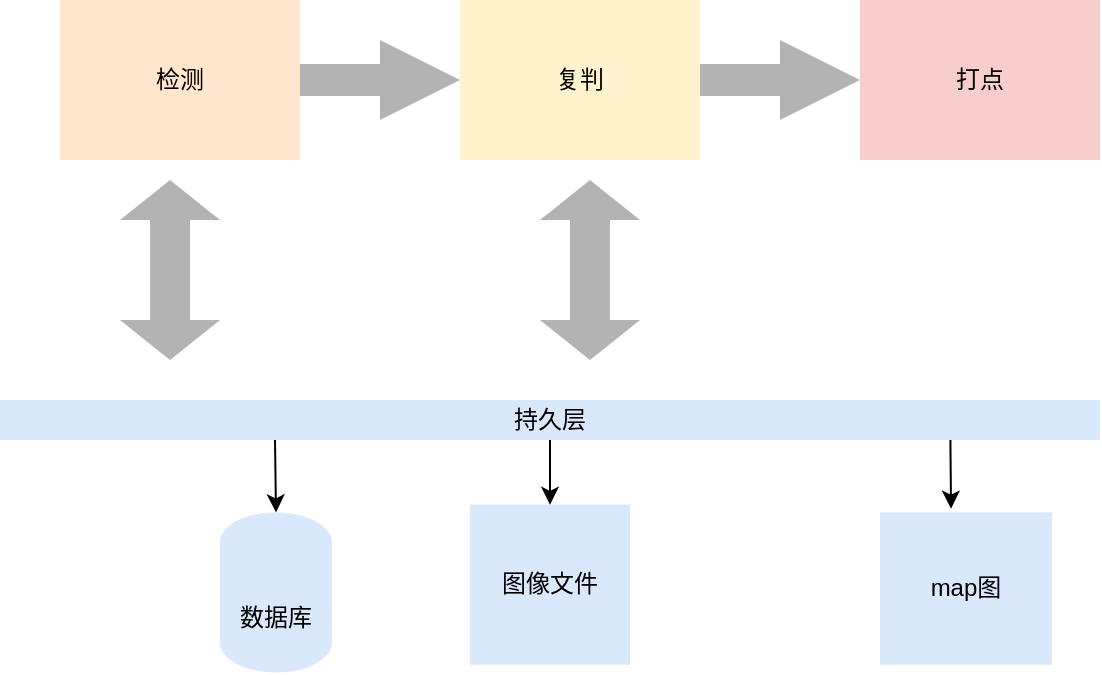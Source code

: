 <mxfile version="20.8.20" type="github" pages="2">
  <diagram name="第 1 页" id="p8ck5x74KDtnNAqTxpPJ">
    <mxGraphModel dx="1387" dy="796" grid="1" gridSize="10" guides="1" tooltips="1" connect="1" arrows="1" fold="1" page="1" pageScale="1" pageWidth="827" pageHeight="1169" math="0" shadow="0">
      <root>
        <mxCell id="0" />
        <mxCell id="1" parent="0" />
        <mxCell id="og7DTZFmnV0VFqazqApT-1" value="检测" style="rounded=0;whiteSpace=wrap;html=1;fillColor=#ffe6cc;strokeColor=none;" vertex="1" parent="1">
          <mxGeometry x="80" y="120" width="120" height="80" as="geometry" />
        </mxCell>
        <mxCell id="og7DTZFmnV0VFqazqApT-2" value="复判" style="rounded=0;whiteSpace=wrap;html=1;fillColor=#fff2cc;strokeColor=none;" vertex="1" parent="1">
          <mxGeometry x="280" y="120" width="120" height="80" as="geometry" />
        </mxCell>
        <mxCell id="og7DTZFmnV0VFqazqApT-3" value="打点" style="rounded=0;whiteSpace=wrap;html=1;fillColor=#f8cecc;strokeColor=none;" vertex="1" parent="1">
          <mxGeometry x="480" y="120" width="120" height="80" as="geometry" />
        </mxCell>
        <mxCell id="og7DTZFmnV0VFqazqApT-4" value="" style="html=1;shadow=0;dashed=0;align=center;verticalAlign=middle;shape=mxgraph.arrows2.arrow;dy=0.6;dx=40;notch=0;strokeColor=none;fillColor=#B3B3B3;" vertex="1" parent="1">
          <mxGeometry x="200" y="140" width="80" height="40" as="geometry" />
        </mxCell>
        <mxCell id="og7DTZFmnV0VFqazqApT-5" value="" style="html=1;shadow=0;dashed=0;align=center;verticalAlign=middle;shape=mxgraph.arrows2.arrow;dy=0.6;dx=40;notch=0;strokeColor=none;fillColor=#B3B3B3;" vertex="1" parent="1">
          <mxGeometry x="400" y="140" width="80" height="40" as="geometry" />
        </mxCell>
        <mxCell id="og7DTZFmnV0VFqazqApT-6" value="数据库" style="shape=cylinder3;whiteSpace=wrap;html=1;boundedLbl=1;backgroundOutline=1;size=15;fillColor=#dae8fc;strokeColor=none;" vertex="1" parent="1">
          <mxGeometry x="160" y="376.19" width="56" height="80" as="geometry" />
        </mxCell>
        <mxCell id="og7DTZFmnV0VFqazqApT-10" value="图像文件" style="whiteSpace=wrap;html=1;aspect=fixed;fillColor=#dae8fc;strokeColor=none;" vertex="1" parent="1">
          <mxGeometry x="285" y="372.38" width="80" height="80" as="geometry" />
        </mxCell>
        <mxCell id="og7DTZFmnV0VFqazqApT-14" style="edgeStyle=none;rounded=0;orthogonalLoop=1;jettySize=auto;html=1;exitX=0.25;exitY=1;exitDx=0;exitDy=0;entryX=0.5;entryY=0;entryDx=0;entryDy=0;entryPerimeter=0;fillColor=#dae8fc;strokeColor=default;" edge="1" parent="1" source="og7DTZFmnV0VFqazqApT-12" target="og7DTZFmnV0VFqazqApT-6">
          <mxGeometry relative="1" as="geometry" />
        </mxCell>
        <mxCell id="og7DTZFmnV0VFqazqApT-15" style="edgeStyle=none;rounded=0;orthogonalLoop=1;jettySize=auto;html=1;exitX=0.5;exitY=1;exitDx=0;exitDy=0;entryX=0.5;entryY=0;entryDx=0;entryDy=0;fillColor=#dae8fc;strokeColor=default;" edge="1" parent="1" source="og7DTZFmnV0VFqazqApT-12" target="og7DTZFmnV0VFqazqApT-10">
          <mxGeometry relative="1" as="geometry" />
        </mxCell>
        <mxCell id="og7DTZFmnV0VFqazqApT-21" style="edgeStyle=none;rounded=0;orthogonalLoop=1;jettySize=auto;html=1;exitX=0.864;exitY=1;exitDx=0;exitDy=0;entryX=0.413;entryY=-0.024;entryDx=0;entryDy=0;exitPerimeter=0;entryPerimeter=0;fillColor=#dae8fc;strokeColor=default;" edge="1" parent="1" source="og7DTZFmnV0VFqazqApT-12" target="og7DTZFmnV0VFqazqApT-19">
          <mxGeometry relative="1" as="geometry" />
        </mxCell>
        <mxCell id="og7DTZFmnV0VFqazqApT-12" value="持久层" style="rounded=0;whiteSpace=wrap;html=1;fillColor=#dae8fc;strokeColor=none;" vertex="1" parent="1">
          <mxGeometry x="50" y="320" width="550" height="20" as="geometry" />
        </mxCell>
        <mxCell id="og7DTZFmnV0VFqazqApT-18" value="" style="html=1;shadow=0;dashed=0;align=center;verticalAlign=middle;shape=mxgraph.arrows2.twoWayArrow;dy=0.6;dx=20;fillColor=#B3B3B3;rotation=90;strokeColor=none;" vertex="1" parent="1">
          <mxGeometry x="300" y="230" width="90" height="50" as="geometry" />
        </mxCell>
        <mxCell id="og7DTZFmnV0VFqazqApT-19" value="map图" style="whiteSpace=wrap;html=1;aspect=fixed;fillColor=#dae8fc;strokeColor=none;" vertex="1" parent="1">
          <mxGeometry x="490" y="376.19" width="86" height="76.19" as="geometry" />
        </mxCell>
        <mxCell id="og7DTZFmnV0VFqazqApT-23" value="" style="html=1;shadow=0;dashed=0;align=center;verticalAlign=middle;shape=mxgraph.arrows2.twoWayArrow;dy=0.6;dx=20;fillColor=#B3B3B3;rotation=90;strokeColor=none;" vertex="1" parent="1">
          <mxGeometry x="90" y="230" width="90" height="50" as="geometry" />
        </mxCell>
      </root>
    </mxGraphModel>
  </diagram>
  <diagram id="rQnYQ0IVWUdhG4f8yzSH" name="第 2 页">
    <mxGraphModel dx="2214" dy="796" grid="1" gridSize="10" guides="1" tooltips="1" connect="1" arrows="1" fold="1" page="1" pageScale="1" pageWidth="827" pageHeight="1169" math="0" shadow="0">
      <root>
        <mxCell id="0" />
        <mxCell id="1" parent="0" />
        <mxCell id="qw0dFXDPhThTfiMplLx7-1" value="" style="ellipse;whiteSpace=wrap;html=1;aspect=fixed;fillColor=#B3B3B3;strokeColor=none;align=left;" vertex="1" parent="1">
          <mxGeometry x="120" y="100" width="525" height="525" as="geometry" />
        </mxCell>
        <mxCell id="qw0dFXDPhThTfiMplLx7-2" value="" style="shape=table;startSize=0;container=1;collapsible=0;childLayout=tableLayout;fontSize=16;fillColor=none;align=left;" vertex="1" parent="1">
          <mxGeometry x="100" y="80" width="570" height="560" as="geometry" />
        </mxCell>
        <mxCell id="qw0dFXDPhThTfiMplLx7-3" value="" style="shape=tableRow;horizontal=0;startSize=0;swimlaneHead=0;swimlaneBody=0;strokeColor=inherit;top=0;left=0;bottom=0;right=0;collapsible=0;dropTarget=0;fillColor=none;points=[[0,0.5],[1,0.5]];portConstraint=eastwest;fontSize=16;align=left;" vertex="1" parent="qw0dFXDPhThTfiMplLx7-2">
          <mxGeometry width="570" height="80" as="geometry" />
        </mxCell>
        <mxCell id="qw0dFXDPhThTfiMplLx7-59" value="1" style="shape=partialRectangle;html=1;whiteSpace=wrap;connectable=0;strokeColor=inherit;overflow=hidden;fillColor=none;top=0;left=0;bottom=0;right=0;pointerEvents=1;fontSize=16;align=left;" vertex="1" parent="qw0dFXDPhThTfiMplLx7-3">
          <mxGeometry width="95" height="80" as="geometry">
            <mxRectangle width="95" height="80" as="alternateBounds" />
          </mxGeometry>
        </mxCell>
        <mxCell id="qw0dFXDPhThTfiMplLx7-4" value="14" style="shape=partialRectangle;html=1;whiteSpace=wrap;connectable=0;strokeColor=inherit;overflow=hidden;fillColor=none;top=0;left=0;bottom=0;right=0;pointerEvents=1;fontSize=16;align=left;" vertex="1" parent="qw0dFXDPhThTfiMplLx7-3">
          <mxGeometry x="95" width="95" height="80" as="geometry">
            <mxRectangle width="95" height="80" as="alternateBounds" />
          </mxGeometry>
        </mxCell>
        <mxCell id="qw0dFXDPhThTfiMplLx7-5" value="15" style="shape=partialRectangle;html=1;whiteSpace=wrap;connectable=0;strokeColor=inherit;overflow=hidden;fillColor=none;top=0;left=0;bottom=0;right=0;pointerEvents=1;fontSize=16;align=left;" vertex="1" parent="qw0dFXDPhThTfiMplLx7-3">
          <mxGeometry x="190" width="95" height="80" as="geometry">
            <mxRectangle width="95" height="80" as="alternateBounds" />
          </mxGeometry>
        </mxCell>
        <mxCell id="qw0dFXDPhThTfiMplLx7-6" value="28" style="shape=partialRectangle;html=1;whiteSpace=wrap;connectable=0;strokeColor=inherit;overflow=hidden;fillColor=none;top=0;left=0;bottom=0;right=0;pointerEvents=1;fontSize=16;align=left;" vertex="1" parent="qw0dFXDPhThTfiMplLx7-3">
          <mxGeometry x="285" width="95" height="80" as="geometry">
            <mxRectangle width="95" height="80" as="alternateBounds" />
          </mxGeometry>
        </mxCell>
        <mxCell id="qw0dFXDPhThTfiMplLx7-45" value="29" style="shape=partialRectangle;html=1;whiteSpace=wrap;connectable=0;strokeColor=inherit;overflow=hidden;fillColor=none;top=0;left=0;bottom=0;right=0;pointerEvents=1;fontSize=16;align=left;" vertex="1" parent="qw0dFXDPhThTfiMplLx7-3">
          <mxGeometry x="380" width="95" height="80" as="geometry">
            <mxRectangle width="95" height="80" as="alternateBounds" />
          </mxGeometry>
        </mxCell>
        <mxCell id="qw0dFXDPhThTfiMplLx7-52" value="42" style="shape=partialRectangle;html=1;whiteSpace=wrap;connectable=0;strokeColor=inherit;overflow=hidden;fillColor=none;top=0;left=0;bottom=0;right=0;pointerEvents=1;fontSize=16;align=left;" vertex="1" parent="qw0dFXDPhThTfiMplLx7-3">
          <mxGeometry x="475" width="95" height="80" as="geometry">
            <mxRectangle width="95" height="80" as="alternateBounds" />
          </mxGeometry>
        </mxCell>
        <mxCell id="qw0dFXDPhThTfiMplLx7-7" value="" style="shape=tableRow;horizontal=0;startSize=0;swimlaneHead=0;swimlaneBody=0;strokeColor=inherit;top=0;left=0;bottom=0;right=0;collapsible=0;dropTarget=0;fillColor=none;points=[[0,0.5],[1,0.5]];portConstraint=eastwest;fontSize=16;align=left;" vertex="1" parent="qw0dFXDPhThTfiMplLx7-2">
          <mxGeometry y="80" width="570" height="81" as="geometry" />
        </mxCell>
        <mxCell id="qw0dFXDPhThTfiMplLx7-60" value="2" style="shape=partialRectangle;html=1;whiteSpace=wrap;connectable=0;strokeColor=inherit;overflow=hidden;fillColor=none;top=0;left=0;bottom=0;right=0;pointerEvents=1;fontSize=16;align=left;" vertex="1" parent="qw0dFXDPhThTfiMplLx7-7">
          <mxGeometry width="95" height="81" as="geometry">
            <mxRectangle width="95" height="81" as="alternateBounds" />
          </mxGeometry>
        </mxCell>
        <mxCell id="qw0dFXDPhThTfiMplLx7-8" value="13" style="shape=partialRectangle;html=1;whiteSpace=wrap;connectable=0;strokeColor=inherit;overflow=hidden;fillColor=none;top=0;left=0;bottom=0;right=0;pointerEvents=1;fontSize=16;align=left;" vertex="1" parent="qw0dFXDPhThTfiMplLx7-7">
          <mxGeometry x="95" width="95" height="81" as="geometry">
            <mxRectangle width="95" height="81" as="alternateBounds" />
          </mxGeometry>
        </mxCell>
        <mxCell id="qw0dFXDPhThTfiMplLx7-9" value="16" style="shape=partialRectangle;html=1;whiteSpace=wrap;connectable=0;strokeColor=inherit;overflow=hidden;fillColor=none;top=0;left=0;bottom=0;right=0;pointerEvents=1;fontSize=16;align=left;" vertex="1" parent="qw0dFXDPhThTfiMplLx7-7">
          <mxGeometry x="190" width="95" height="81" as="geometry">
            <mxRectangle width="95" height="81" as="alternateBounds" />
          </mxGeometry>
        </mxCell>
        <mxCell id="qw0dFXDPhThTfiMplLx7-10" value="27" style="shape=partialRectangle;html=1;whiteSpace=wrap;connectable=0;strokeColor=inherit;overflow=hidden;fillColor=none;top=0;left=0;bottom=0;right=0;pointerEvents=1;fontSize=16;align=left;" vertex="1" parent="qw0dFXDPhThTfiMplLx7-7">
          <mxGeometry x="285" width="95" height="81" as="geometry">
            <mxRectangle width="95" height="81" as="alternateBounds" />
          </mxGeometry>
        </mxCell>
        <mxCell id="qw0dFXDPhThTfiMplLx7-46" value="30" style="shape=partialRectangle;html=1;whiteSpace=wrap;connectable=0;strokeColor=inherit;overflow=hidden;fillColor=none;top=0;left=0;bottom=0;right=0;pointerEvents=1;fontSize=16;align=left;" vertex="1" parent="qw0dFXDPhThTfiMplLx7-7">
          <mxGeometry x="380" width="95" height="81" as="geometry">
            <mxRectangle width="95" height="81" as="alternateBounds" />
          </mxGeometry>
        </mxCell>
        <mxCell id="qw0dFXDPhThTfiMplLx7-53" value="41" style="shape=partialRectangle;html=1;whiteSpace=wrap;connectable=0;strokeColor=inherit;overflow=hidden;fillColor=none;top=0;left=0;bottom=0;right=0;pointerEvents=1;fontSize=16;align=left;" vertex="1" parent="qw0dFXDPhThTfiMplLx7-7">
          <mxGeometry x="475" width="95" height="81" as="geometry">
            <mxRectangle width="95" height="81" as="alternateBounds" />
          </mxGeometry>
        </mxCell>
        <mxCell id="qw0dFXDPhThTfiMplLx7-11" value="" style="shape=tableRow;horizontal=0;startSize=0;swimlaneHead=0;swimlaneBody=0;strokeColor=inherit;top=0;left=0;bottom=0;right=0;collapsible=0;dropTarget=0;fillColor=none;points=[[0,0.5],[1,0.5]];portConstraint=eastwest;fontSize=16;align=left;" vertex="1" parent="qw0dFXDPhThTfiMplLx7-2">
          <mxGeometry y="161" width="570" height="80" as="geometry" />
        </mxCell>
        <mxCell id="qw0dFXDPhThTfiMplLx7-61" value="3" style="shape=partialRectangle;html=1;whiteSpace=wrap;connectable=0;strokeColor=inherit;overflow=hidden;fillColor=none;top=0;left=0;bottom=0;right=0;pointerEvents=1;fontSize=16;align=left;" vertex="1" parent="qw0dFXDPhThTfiMplLx7-11">
          <mxGeometry width="95" height="80" as="geometry">
            <mxRectangle width="95" height="80" as="alternateBounds" />
          </mxGeometry>
        </mxCell>
        <mxCell id="qw0dFXDPhThTfiMplLx7-12" value="12" style="shape=partialRectangle;html=1;whiteSpace=wrap;connectable=0;strokeColor=inherit;overflow=hidden;fillColor=none;top=0;left=0;bottom=0;right=0;pointerEvents=1;fontSize=16;align=left;" vertex="1" parent="qw0dFXDPhThTfiMplLx7-11">
          <mxGeometry x="95" width="95" height="80" as="geometry">
            <mxRectangle width="95" height="80" as="alternateBounds" />
          </mxGeometry>
        </mxCell>
        <mxCell id="qw0dFXDPhThTfiMplLx7-13" value="17" style="shape=partialRectangle;html=1;whiteSpace=wrap;connectable=0;strokeColor=inherit;overflow=hidden;fillColor=none;top=0;left=0;bottom=0;right=0;pointerEvents=1;fontSize=16;align=left;" vertex="1" parent="qw0dFXDPhThTfiMplLx7-11">
          <mxGeometry x="190" width="95" height="80" as="geometry">
            <mxRectangle width="95" height="80" as="alternateBounds" />
          </mxGeometry>
        </mxCell>
        <mxCell id="qw0dFXDPhThTfiMplLx7-14" value="26" style="shape=partialRectangle;html=1;whiteSpace=wrap;connectable=0;strokeColor=inherit;overflow=hidden;fillColor=none;top=0;left=0;bottom=0;right=0;pointerEvents=1;fontSize=16;align=left;" vertex="1" parent="qw0dFXDPhThTfiMplLx7-11">
          <mxGeometry x="285" width="95" height="80" as="geometry">
            <mxRectangle width="95" height="80" as="alternateBounds" />
          </mxGeometry>
        </mxCell>
        <mxCell id="qw0dFXDPhThTfiMplLx7-47" value="31" style="shape=partialRectangle;html=1;whiteSpace=wrap;connectable=0;strokeColor=inherit;overflow=hidden;fillColor=none;top=0;left=0;bottom=0;right=0;pointerEvents=1;fontSize=16;align=left;" vertex="1" parent="qw0dFXDPhThTfiMplLx7-11">
          <mxGeometry x="380" width="95" height="80" as="geometry">
            <mxRectangle width="95" height="80" as="alternateBounds" />
          </mxGeometry>
        </mxCell>
        <mxCell id="qw0dFXDPhThTfiMplLx7-54" value="40" style="shape=partialRectangle;html=1;whiteSpace=wrap;connectable=0;strokeColor=inherit;overflow=hidden;fillColor=none;top=0;left=0;bottom=0;right=0;pointerEvents=1;fontSize=16;align=left;" vertex="1" parent="qw0dFXDPhThTfiMplLx7-11">
          <mxGeometry x="475" width="95" height="80" as="geometry">
            <mxRectangle width="95" height="80" as="alternateBounds" />
          </mxGeometry>
        </mxCell>
        <mxCell id="qw0dFXDPhThTfiMplLx7-29" style="shape=tableRow;horizontal=0;startSize=0;swimlaneHead=0;swimlaneBody=0;strokeColor=inherit;top=0;left=0;bottom=0;right=0;collapsible=0;dropTarget=0;fillColor=none;points=[[0,0.5],[1,0.5]];portConstraint=eastwest;fontSize=16;align=left;" vertex="1" parent="qw0dFXDPhThTfiMplLx7-2">
          <mxGeometry y="241" width="570" height="78" as="geometry" />
        </mxCell>
        <mxCell id="qw0dFXDPhThTfiMplLx7-62" value="4" style="shape=partialRectangle;html=1;whiteSpace=wrap;connectable=0;strokeColor=inherit;overflow=hidden;fillColor=none;top=0;left=0;bottom=0;right=0;pointerEvents=1;fontSize=16;align=left;" vertex="1" parent="qw0dFXDPhThTfiMplLx7-29">
          <mxGeometry width="95" height="78" as="geometry">
            <mxRectangle width="95" height="78" as="alternateBounds" />
          </mxGeometry>
        </mxCell>
        <mxCell id="qw0dFXDPhThTfiMplLx7-30" value="11" style="shape=partialRectangle;html=1;whiteSpace=wrap;connectable=0;strokeColor=inherit;overflow=hidden;fillColor=none;top=0;left=0;bottom=0;right=0;pointerEvents=1;fontSize=16;align=left;" vertex="1" parent="qw0dFXDPhThTfiMplLx7-29">
          <mxGeometry x="95" width="95" height="78" as="geometry">
            <mxRectangle width="95" height="78" as="alternateBounds" />
          </mxGeometry>
        </mxCell>
        <mxCell id="qw0dFXDPhThTfiMplLx7-31" value="18" style="shape=partialRectangle;html=1;whiteSpace=wrap;connectable=0;strokeColor=inherit;overflow=hidden;fillColor=none;top=0;left=0;bottom=0;right=0;pointerEvents=1;fontSize=16;align=left;" vertex="1" parent="qw0dFXDPhThTfiMplLx7-29">
          <mxGeometry x="190" width="95" height="78" as="geometry">
            <mxRectangle width="95" height="78" as="alternateBounds" />
          </mxGeometry>
        </mxCell>
        <mxCell id="qw0dFXDPhThTfiMplLx7-32" value="25" style="shape=partialRectangle;html=1;whiteSpace=wrap;connectable=0;strokeColor=inherit;overflow=hidden;fillColor=none;top=0;left=0;bottom=0;right=0;pointerEvents=1;fontSize=16;align=left;" vertex="1" parent="qw0dFXDPhThTfiMplLx7-29">
          <mxGeometry x="285" width="95" height="78" as="geometry">
            <mxRectangle width="95" height="78" as="alternateBounds" />
          </mxGeometry>
        </mxCell>
        <mxCell id="qw0dFXDPhThTfiMplLx7-48" value="32" style="shape=partialRectangle;html=1;whiteSpace=wrap;connectable=0;strokeColor=inherit;overflow=hidden;fillColor=none;top=0;left=0;bottom=0;right=0;pointerEvents=1;fontSize=16;align=left;" vertex="1" parent="qw0dFXDPhThTfiMplLx7-29">
          <mxGeometry x="380" width="95" height="78" as="geometry">
            <mxRectangle width="95" height="78" as="alternateBounds" />
          </mxGeometry>
        </mxCell>
        <mxCell id="qw0dFXDPhThTfiMplLx7-55" value="39" style="shape=partialRectangle;html=1;whiteSpace=wrap;connectable=0;strokeColor=inherit;overflow=hidden;fillColor=none;top=0;left=0;bottom=0;right=0;pointerEvents=1;fontSize=16;align=left;" vertex="1" parent="qw0dFXDPhThTfiMplLx7-29">
          <mxGeometry x="475" width="95" height="78" as="geometry">
            <mxRectangle width="95" height="78" as="alternateBounds" />
          </mxGeometry>
        </mxCell>
        <mxCell id="qw0dFXDPhThTfiMplLx7-33" style="shape=tableRow;horizontal=0;startSize=0;swimlaneHead=0;swimlaneBody=0;strokeColor=inherit;top=0;left=0;bottom=0;right=0;collapsible=0;dropTarget=0;fillColor=none;points=[[0,0.5],[1,0.5]];portConstraint=eastwest;fontSize=16;align=left;" vertex="1" parent="qw0dFXDPhThTfiMplLx7-2">
          <mxGeometry y="319" width="570" height="80" as="geometry" />
        </mxCell>
        <mxCell id="qw0dFXDPhThTfiMplLx7-63" value="5" style="shape=partialRectangle;html=1;whiteSpace=wrap;connectable=0;strokeColor=inherit;overflow=hidden;fillColor=none;top=0;left=0;bottom=0;right=0;pointerEvents=1;fontSize=16;align=left;" vertex="1" parent="qw0dFXDPhThTfiMplLx7-33">
          <mxGeometry width="95" height="80" as="geometry">
            <mxRectangle width="95" height="80" as="alternateBounds" />
          </mxGeometry>
        </mxCell>
        <mxCell id="qw0dFXDPhThTfiMplLx7-34" value="10" style="shape=partialRectangle;html=1;whiteSpace=wrap;connectable=0;strokeColor=inherit;overflow=hidden;fillColor=none;top=0;left=0;bottom=0;right=0;pointerEvents=1;fontSize=16;align=left;" vertex="1" parent="qw0dFXDPhThTfiMplLx7-33">
          <mxGeometry x="95" width="95" height="80" as="geometry">
            <mxRectangle width="95" height="80" as="alternateBounds" />
          </mxGeometry>
        </mxCell>
        <mxCell id="qw0dFXDPhThTfiMplLx7-35" value="19" style="shape=partialRectangle;html=1;whiteSpace=wrap;connectable=0;strokeColor=inherit;overflow=hidden;fillColor=none;top=0;left=0;bottom=0;right=0;pointerEvents=1;fontSize=16;align=left;" vertex="1" parent="qw0dFXDPhThTfiMplLx7-33">
          <mxGeometry x="190" width="95" height="80" as="geometry">
            <mxRectangle width="95" height="80" as="alternateBounds" />
          </mxGeometry>
        </mxCell>
        <mxCell id="qw0dFXDPhThTfiMplLx7-36" value="24" style="shape=partialRectangle;html=1;whiteSpace=wrap;connectable=0;strokeColor=inherit;overflow=hidden;fillColor=none;top=0;left=0;bottom=0;right=0;pointerEvents=1;fontSize=16;align=left;" vertex="1" parent="qw0dFXDPhThTfiMplLx7-33">
          <mxGeometry x="285" width="95" height="80" as="geometry">
            <mxRectangle width="95" height="80" as="alternateBounds" />
          </mxGeometry>
        </mxCell>
        <mxCell id="qw0dFXDPhThTfiMplLx7-49" value="33" style="shape=partialRectangle;html=1;whiteSpace=wrap;connectable=0;strokeColor=inherit;overflow=hidden;fillColor=none;top=0;left=0;bottom=0;right=0;pointerEvents=1;fontSize=16;align=left;" vertex="1" parent="qw0dFXDPhThTfiMplLx7-33">
          <mxGeometry x="380" width="95" height="80" as="geometry">
            <mxRectangle width="95" height="80" as="alternateBounds" />
          </mxGeometry>
        </mxCell>
        <mxCell id="qw0dFXDPhThTfiMplLx7-56" value="38" style="shape=partialRectangle;html=1;whiteSpace=wrap;connectable=0;strokeColor=inherit;overflow=hidden;fillColor=none;top=0;left=0;bottom=0;right=0;pointerEvents=1;fontSize=16;align=left;" vertex="1" parent="qw0dFXDPhThTfiMplLx7-33">
          <mxGeometry x="475" width="95" height="80" as="geometry">
            <mxRectangle width="95" height="80" as="alternateBounds" />
          </mxGeometry>
        </mxCell>
        <mxCell id="qw0dFXDPhThTfiMplLx7-37" style="shape=tableRow;horizontal=0;startSize=0;swimlaneHead=0;swimlaneBody=0;strokeColor=inherit;top=0;left=0;bottom=0;right=0;collapsible=0;dropTarget=0;fillColor=none;points=[[0,0.5],[1,0.5]];portConstraint=eastwest;fontSize=16;align=left;" vertex="1" parent="qw0dFXDPhThTfiMplLx7-2">
          <mxGeometry y="399" width="570" height="81" as="geometry" />
        </mxCell>
        <mxCell id="qw0dFXDPhThTfiMplLx7-64" value="6" style="shape=partialRectangle;html=1;whiteSpace=wrap;connectable=0;strokeColor=inherit;overflow=hidden;fillColor=none;top=0;left=0;bottom=0;right=0;pointerEvents=1;fontSize=16;align=left;" vertex="1" parent="qw0dFXDPhThTfiMplLx7-37">
          <mxGeometry width="95" height="81" as="geometry">
            <mxRectangle width="95" height="81" as="alternateBounds" />
          </mxGeometry>
        </mxCell>
        <mxCell id="qw0dFXDPhThTfiMplLx7-38" value="9" style="shape=partialRectangle;html=1;whiteSpace=wrap;connectable=0;strokeColor=inherit;overflow=hidden;fillColor=none;top=0;left=0;bottom=0;right=0;pointerEvents=1;fontSize=16;align=left;" vertex="1" parent="qw0dFXDPhThTfiMplLx7-37">
          <mxGeometry x="95" width="95" height="81" as="geometry">
            <mxRectangle width="95" height="81" as="alternateBounds" />
          </mxGeometry>
        </mxCell>
        <mxCell id="qw0dFXDPhThTfiMplLx7-39" value="20" style="shape=partialRectangle;html=1;whiteSpace=wrap;connectable=0;strokeColor=inherit;overflow=hidden;fillColor=none;top=0;left=0;bottom=0;right=0;pointerEvents=1;fontSize=16;align=left;" vertex="1" parent="qw0dFXDPhThTfiMplLx7-37">
          <mxGeometry x="190" width="95" height="81" as="geometry">
            <mxRectangle width="95" height="81" as="alternateBounds" />
          </mxGeometry>
        </mxCell>
        <mxCell id="qw0dFXDPhThTfiMplLx7-40" value="23" style="shape=partialRectangle;html=1;whiteSpace=wrap;connectable=0;strokeColor=inherit;overflow=hidden;fillColor=none;top=0;left=0;bottom=0;right=0;pointerEvents=1;fontSize=16;align=left;" vertex="1" parent="qw0dFXDPhThTfiMplLx7-37">
          <mxGeometry x="285" width="95" height="81" as="geometry">
            <mxRectangle width="95" height="81" as="alternateBounds" />
          </mxGeometry>
        </mxCell>
        <mxCell id="qw0dFXDPhThTfiMplLx7-50" value="34" style="shape=partialRectangle;html=1;whiteSpace=wrap;connectable=0;strokeColor=inherit;overflow=hidden;fillColor=none;top=0;left=0;bottom=0;right=0;pointerEvents=1;fontSize=16;align=left;" vertex="1" parent="qw0dFXDPhThTfiMplLx7-37">
          <mxGeometry x="380" width="95" height="81" as="geometry">
            <mxRectangle width="95" height="81" as="alternateBounds" />
          </mxGeometry>
        </mxCell>
        <mxCell id="qw0dFXDPhThTfiMplLx7-57" value="37" style="shape=partialRectangle;html=1;whiteSpace=wrap;connectable=0;strokeColor=inherit;overflow=hidden;fillColor=none;top=0;left=0;bottom=0;right=0;pointerEvents=1;fontSize=16;align=left;" vertex="1" parent="qw0dFXDPhThTfiMplLx7-37">
          <mxGeometry x="475" width="95" height="81" as="geometry">
            <mxRectangle width="95" height="81" as="alternateBounds" />
          </mxGeometry>
        </mxCell>
        <mxCell id="qw0dFXDPhThTfiMplLx7-41" style="shape=tableRow;horizontal=0;startSize=0;swimlaneHead=0;swimlaneBody=0;strokeColor=inherit;top=0;left=0;bottom=0;right=0;collapsible=0;dropTarget=0;fillColor=none;points=[[0,0.5],[1,0.5]];portConstraint=eastwest;fontSize=16;align=left;" vertex="1" parent="qw0dFXDPhThTfiMplLx7-2">
          <mxGeometry y="480" width="570" height="80" as="geometry" />
        </mxCell>
        <mxCell id="qw0dFXDPhThTfiMplLx7-65" value="7" style="shape=partialRectangle;html=1;whiteSpace=wrap;connectable=0;strokeColor=inherit;overflow=hidden;fillColor=none;top=0;left=0;bottom=0;right=0;pointerEvents=1;fontSize=16;align=left;" vertex="1" parent="qw0dFXDPhThTfiMplLx7-41">
          <mxGeometry width="95" height="80" as="geometry">
            <mxRectangle width="95" height="80" as="alternateBounds" />
          </mxGeometry>
        </mxCell>
        <mxCell id="qw0dFXDPhThTfiMplLx7-42" value="8" style="shape=partialRectangle;html=1;whiteSpace=wrap;connectable=0;strokeColor=inherit;overflow=hidden;fillColor=none;top=0;left=0;bottom=0;right=0;pointerEvents=1;fontSize=16;align=left;" vertex="1" parent="qw0dFXDPhThTfiMplLx7-41">
          <mxGeometry x="95" width="95" height="80" as="geometry">
            <mxRectangle width="95" height="80" as="alternateBounds" />
          </mxGeometry>
        </mxCell>
        <mxCell id="qw0dFXDPhThTfiMplLx7-43" value="21" style="shape=partialRectangle;html=1;whiteSpace=wrap;connectable=0;strokeColor=inherit;overflow=hidden;fillColor=none;top=0;left=0;bottom=0;right=0;pointerEvents=1;fontSize=16;align=left;" vertex="1" parent="qw0dFXDPhThTfiMplLx7-41">
          <mxGeometry x="190" width="95" height="80" as="geometry">
            <mxRectangle width="95" height="80" as="alternateBounds" />
          </mxGeometry>
        </mxCell>
        <mxCell id="qw0dFXDPhThTfiMplLx7-44" value="22" style="shape=partialRectangle;html=1;whiteSpace=wrap;connectable=0;strokeColor=inherit;overflow=hidden;fillColor=none;top=0;left=0;bottom=0;right=0;pointerEvents=1;fontSize=16;align=left;" vertex="1" parent="qw0dFXDPhThTfiMplLx7-41">
          <mxGeometry x="285" width="95" height="80" as="geometry">
            <mxRectangle width="95" height="80" as="alternateBounds" />
          </mxGeometry>
        </mxCell>
        <mxCell id="qw0dFXDPhThTfiMplLx7-51" value="35" style="shape=partialRectangle;html=1;whiteSpace=wrap;connectable=0;strokeColor=inherit;overflow=hidden;fillColor=none;top=0;left=0;bottom=0;right=0;pointerEvents=1;fontSize=16;align=left;" vertex="1" parent="qw0dFXDPhThTfiMplLx7-41">
          <mxGeometry x="380" width="95" height="80" as="geometry">
            <mxRectangle width="95" height="80" as="alternateBounds" />
          </mxGeometry>
        </mxCell>
        <mxCell id="qw0dFXDPhThTfiMplLx7-58" value="36" style="shape=partialRectangle;html=1;whiteSpace=wrap;connectable=0;strokeColor=inherit;overflow=hidden;fillColor=none;top=0;left=0;bottom=0;right=0;pointerEvents=1;fontSize=16;align=left;" vertex="1" parent="qw0dFXDPhThTfiMplLx7-41">
          <mxGeometry x="475" width="95" height="80" as="geometry">
            <mxRectangle width="95" height="80" as="alternateBounds" />
          </mxGeometry>
        </mxCell>
        <mxCell id="qw0dFXDPhThTfiMplLx7-68" value="Fixed length Image&lt;br&gt;1：FrameID" style="rounded=0;whiteSpace=wrap;html=1;fillColor=#D5E8D4;strokeColor=none;" vertex="1" parent="1">
          <mxGeometry x="-40" y="95" width="120" height="60" as="geometry" />
        </mxCell>
        <mxCell id="qw0dFXDPhThTfiMplLx7-69" value="" style="shape=curlyBracket;whiteSpace=wrap;html=1;rounded=1;labelPosition=left;verticalLabelPosition=middle;align=right;verticalAlign=middle;fillColor=#D5E8D4;" vertex="1" parent="1">
          <mxGeometry x="80" y="80" width="20" height="90" as="geometry" />
        </mxCell>
        <mxCell id="qw0dFXDPhThTfiMplLx7-71" value="Overlap" style="rounded=0;whiteSpace=wrap;html=1;fillColor=#fff2cc;strokeColor=#d6b656;align=left;" vertex="1" parent="1">
          <mxGeometry x="100" y="160" width="570" height="10" as="geometry" />
        </mxCell>
        <mxCell id="qw0dFXDPhThTfiMplLx7-72" value="Overlap" style="rounded=0;whiteSpace=wrap;html=1;fillColor=#fff2cc;strokeColor=#d6b656;align=left;" vertex="1" parent="1">
          <mxGeometry x="100" y="240" width="570" height="10" as="geometry" />
        </mxCell>
        <mxCell id="qw0dFXDPhThTfiMplLx7-73" value="Overlap" style="rounded=0;whiteSpace=wrap;html=1;fillColor=#fff2cc;strokeColor=#d6b656;align=left;" vertex="1" parent="1">
          <mxGeometry x="100" y="320" width="570" height="10" as="geometry" />
        </mxCell>
        <mxCell id="qw0dFXDPhThTfiMplLx7-74" value="Overlap" style="rounded=0;whiteSpace=wrap;html=1;fillColor=#fff2cc;strokeColor=#d6b656;align=left;" vertex="1" parent="1">
          <mxGeometry x="100" y="400" width="570" height="10" as="geometry" />
        </mxCell>
        <mxCell id="qw0dFXDPhThTfiMplLx7-75" value="Overlap" style="rounded=0;whiteSpace=wrap;html=1;fillColor=#fff2cc;strokeColor=#d6b656;align=left;" vertex="1" parent="1">
          <mxGeometry x="100" y="480" width="570" height="10" as="geometry" />
        </mxCell>
        <mxCell id="qw0dFXDPhThTfiMplLx7-76" value="Overlap" style="rounded=0;whiteSpace=wrap;html=1;fillColor=#fff2cc;strokeColor=#d6b656;align=left;" vertex="1" parent="1">
          <mxGeometry x="100" y="560" width="570" height="10" as="geometry" />
        </mxCell>
        <mxCell id="qw0dFXDPhThTfiMplLx7-79" value="overlap" style="rounded=0;whiteSpace=wrap;html=1;fillColor=#D5E8D4;rotation=90;" vertex="1" parent="1">
          <mxGeometry x="-90" y="355" width="560" height="10" as="geometry" />
        </mxCell>
        <mxCell id="qw0dFXDPhThTfiMplLx7-80" value="overlap" style="rounded=0;whiteSpace=wrap;html=1;fillColor=#D5E8D4;rotation=90;" vertex="1" parent="1">
          <mxGeometry x="10" y="355" width="560" height="10" as="geometry" />
        </mxCell>
        <mxCell id="qw0dFXDPhThTfiMplLx7-81" value="overlap" style="rounded=0;whiteSpace=wrap;html=1;fillColor=#D5E8D4;rotation=90;" vertex="1" parent="1">
          <mxGeometry x="100" y="355" width="560" height="10" as="geometry" />
        </mxCell>
        <mxCell id="qw0dFXDPhThTfiMplLx7-82" value="overlap" style="rounded=0;whiteSpace=wrap;html=1;fillColor=#D5E8D4;rotation=90;" vertex="1" parent="1">
          <mxGeometry x="200" y="355" width="560" height="10" as="geometry" />
        </mxCell>
        <mxCell id="qw0dFXDPhThTfiMplLx7-83" value="overlap" style="rounded=0;whiteSpace=wrap;html=1;fillColor=#D5E8D4;rotation=90;" vertex="1" parent="1">
          <mxGeometry x="290" y="355" width="560" height="10" as="geometry" />
        </mxCell>
        <mxCell id="qw0dFXDPhThTfiMplLx7-85" value="" style="html=1;shadow=0;dashed=0;align=center;verticalAlign=middle;shape=mxgraph.arrows2.arrow;dy=0.6;dx=40;direction=south;notch=0;fillColor=#D5E8D4;fontColor=none;noLabel=1;strokeColor=none;" vertex="1" parent="1">
          <mxGeometry x="120" y="650" width="50" height="70" as="geometry" />
        </mxCell>
        <mxCell id="qw0dFXDPhThTfiMplLx7-86" value="" style="html=1;shadow=0;dashed=0;align=center;verticalAlign=middle;shape=mxgraph.arrows2.arrow;dy=0.6;dx=40;direction=north;notch=0;fillColor=#D5E8D4;fontColor=none;noLabel=1;strokeColor=none;" vertex="1" parent="1">
          <mxGeometry x="210" y="650" width="52" height="70" as="geometry" />
        </mxCell>
        <mxCell id="qw0dFXDPhThTfiMplLx7-88" value="" style="html=1;shadow=0;dashed=0;align=center;verticalAlign=middle;shape=mxgraph.arrows2.arrow;dy=0.6;dx=40;direction=south;notch=0;fillColor=#D5E8D4;fontColor=none;noLabel=1;strokeColor=none;" vertex="1" parent="1">
          <mxGeometry x="309" y="650" width="50" height="70" as="geometry" />
        </mxCell>
        <mxCell id="qw0dFXDPhThTfiMplLx7-89" value="" style="html=1;shadow=0;dashed=0;align=center;verticalAlign=middle;shape=mxgraph.arrows2.arrow;dy=0.6;dx=40;direction=north;notch=0;fillColor=#D5E8D4;fontColor=none;noLabel=1;strokeColor=none;" vertex="1" parent="1">
          <mxGeometry x="399" y="650" width="52" height="70" as="geometry" />
        </mxCell>
        <mxCell id="qw0dFXDPhThTfiMplLx7-90" value="" style="html=1;shadow=0;dashed=0;align=center;verticalAlign=middle;shape=mxgraph.arrows2.arrow;dy=0.6;dx=40;direction=south;notch=0;fillColor=#D5E8D4;fontColor=none;noLabel=1;strokeColor=none;" vertex="1" parent="1">
          <mxGeometry x="503" y="650" width="50" height="70" as="geometry" />
        </mxCell>
        <mxCell id="qw0dFXDPhThTfiMplLx7-91" value="" style="html=1;shadow=0;dashed=0;align=center;verticalAlign=middle;shape=mxgraph.arrows2.arrow;dy=0.6;dx=40;direction=north;notch=0;fillColor=#D5E8D4;fontColor=none;noLabel=1;strokeColor=none;" vertex="1" parent="1">
          <mxGeometry x="593" y="650" width="52" height="70" as="geometry" />
        </mxCell>
        <mxCell id="qw0dFXDPhThTfiMplLx7-92" value="Scan direction" style="rounded=0;whiteSpace=wrap;html=1;fillColor=#D5E8D4;strokeColor=none;" vertex="1" parent="1">
          <mxGeometry x="-40" y="650" width="120" height="60" as="geometry" />
        </mxCell>
        <mxCell id="pTCpDqlmp8uGlAn11RXk-1" value="COL 1" style="rounded=0;whiteSpace=wrap;html=1;fillColor=#e1d5e7;strokeColor=#9673a6;" vertex="1" parent="1">
          <mxGeometry x="101" y="40" width="84" height="40" as="geometry" />
        </mxCell>
        <mxCell id="pTCpDqlmp8uGlAn11RXk-3" value="COL 2" style="rounded=0;whiteSpace=wrap;html=1;fillColor=#e1d5e7;strokeColor=#9673a6;" vertex="1" parent="1">
          <mxGeometry x="200" y="40" width="84" height="40" as="geometry" />
        </mxCell>
        <mxCell id="pTCpDqlmp8uGlAn11RXk-4" value="COL 3" style="rounded=0;whiteSpace=wrap;html=1;fillColor=#e1d5e7;strokeColor=#9673a6;" vertex="1" parent="1">
          <mxGeometry x="292" y="40" width="84" height="40" as="geometry" />
        </mxCell>
        <mxCell id="pTCpDqlmp8uGlAn11RXk-5" value="COL 4" style="rounded=0;whiteSpace=wrap;html=1;fillColor=#e1d5e7;strokeColor=#9673a6;" vertex="1" parent="1">
          <mxGeometry x="386" y="40" width="84" height="40" as="geometry" />
        </mxCell>
        <mxCell id="pTCpDqlmp8uGlAn11RXk-6" value="COL 5" style="rounded=0;whiteSpace=wrap;html=1;fillColor=#e1d5e7;strokeColor=#9673a6;" vertex="1" parent="1">
          <mxGeometry x="486" y="40" width="84" height="40" as="geometry" />
        </mxCell>
        <mxCell id="pTCpDqlmp8uGlAn11RXk-7" value="COL 6" style="rounded=0;whiteSpace=wrap;html=1;fillColor=#e1d5e7;strokeColor=#9673a6;" vertex="1" parent="1">
          <mxGeometry x="577" y="40" width="93" height="40" as="geometry" />
        </mxCell>
      </root>
    </mxGraphModel>
  </diagram>
</mxfile>

